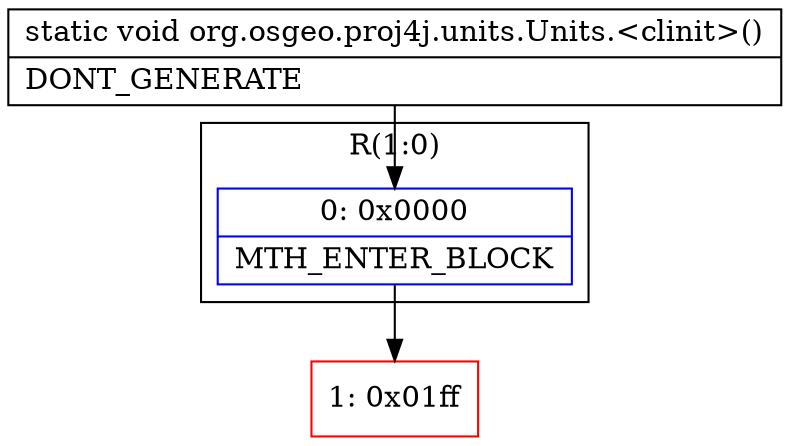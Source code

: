digraph "CFG fororg.osgeo.proj4j.units.Units.\<clinit\>()V" {
subgraph cluster_Region_1271339320 {
label = "R(1:0)";
node [shape=record,color=blue];
Node_0 [shape=record,label="{0\:\ 0x0000|MTH_ENTER_BLOCK\l}"];
}
Node_1 [shape=record,color=red,label="{1\:\ 0x01ff}"];
MethodNode[shape=record,label="{static void org.osgeo.proj4j.units.Units.\<clinit\>()  | DONT_GENERATE\l}"];
MethodNode -> Node_0;
Node_0 -> Node_1;
}

